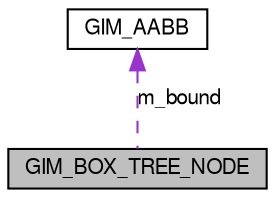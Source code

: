 digraph G
{
  bgcolor="transparent";
  edge [fontname="FreeSans",fontsize=10,labelfontname="FreeSans",labelfontsize=10];
  node [fontname="FreeSans",fontsize=10,shape=record];
  Node1 [label="GIM_BOX_TREE_NODE",height=0.2,width=0.4,color="black", fillcolor="grey75", style="filled" fontcolor="black"];
  Node2 -> Node1 [dir=back,color="darkorchid3",fontsize=10,style="dashed",label="m_bound"];
  Node2 [label="GIM_AABB",height=0.2,width=0.4,color="black",URL="$class_g_i_m___a_a_b_b.html",tooltip="Axis aligned box."];
}
